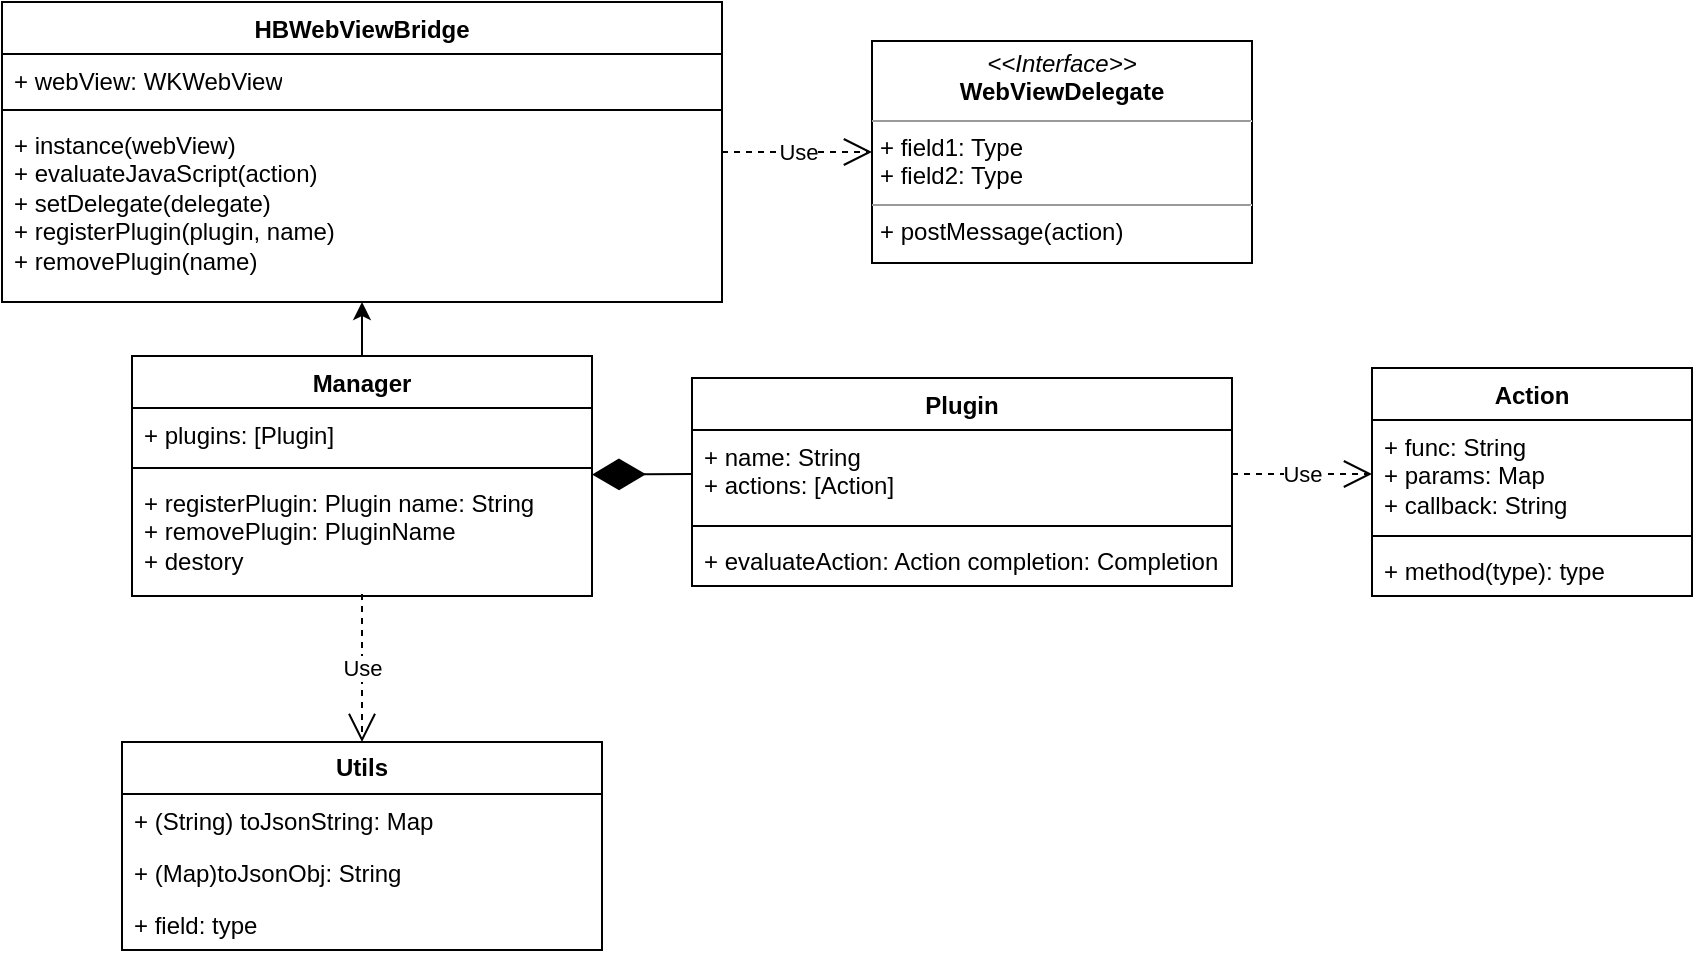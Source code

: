 <mxfile version="21.6.9" type="github">
  <diagram name="第 1 页" id="atmkjN36QSVY4-SaSR5G">
    <mxGraphModel dx="1434" dy="796" grid="1" gridSize="10" guides="1" tooltips="1" connect="1" arrows="1" fold="1" page="1" pageScale="1" pageWidth="827" pageHeight="1169" math="0" shadow="0">
      <root>
        <mxCell id="0" />
        <mxCell id="1" parent="0" />
        <mxCell id="_OYBjkCN1mRbf7RsVP74-17" value="&lt;b&gt;Utils&lt;/b&gt;" style="swimlane;fontStyle=0;childLayout=stackLayout;horizontal=1;startSize=26;fillColor=none;horizontalStack=0;resizeParent=1;resizeParentMax=0;resizeLast=0;collapsible=1;marginBottom=0;whiteSpace=wrap;html=1;" vertex="1" parent="1">
          <mxGeometry x="195" y="540" width="240" height="104" as="geometry" />
        </mxCell>
        <mxCell id="_OYBjkCN1mRbf7RsVP74-18" value="+ (String) toJsonString: Map" style="text;strokeColor=none;fillColor=none;align=left;verticalAlign=top;spacingLeft=4;spacingRight=4;overflow=hidden;rotatable=0;points=[[0,0.5],[1,0.5]];portConstraint=eastwest;whiteSpace=wrap;html=1;" vertex="1" parent="_OYBjkCN1mRbf7RsVP74-17">
          <mxGeometry y="26" width="240" height="26" as="geometry" />
        </mxCell>
        <mxCell id="_OYBjkCN1mRbf7RsVP74-19" value="+ (Map)toJsonObj: String" style="text;strokeColor=none;fillColor=none;align=left;verticalAlign=top;spacingLeft=4;spacingRight=4;overflow=hidden;rotatable=0;points=[[0,0.5],[1,0.5]];portConstraint=eastwest;whiteSpace=wrap;html=1;" vertex="1" parent="_OYBjkCN1mRbf7RsVP74-17">
          <mxGeometry y="52" width="240" height="26" as="geometry" />
        </mxCell>
        <mxCell id="_OYBjkCN1mRbf7RsVP74-20" value="+ field: type" style="text;strokeColor=none;fillColor=none;align=left;verticalAlign=top;spacingLeft=4;spacingRight=4;overflow=hidden;rotatable=0;points=[[0,0.5],[1,0.5]];portConstraint=eastwest;whiteSpace=wrap;html=1;" vertex="1" parent="_OYBjkCN1mRbf7RsVP74-17">
          <mxGeometry y="78" width="240" height="26" as="geometry" />
        </mxCell>
        <mxCell id="_OYBjkCN1mRbf7RsVP74-22" value="HBWebViewBridge" style="swimlane;fontStyle=1;align=center;verticalAlign=top;childLayout=stackLayout;horizontal=1;startSize=26;horizontalStack=0;resizeParent=1;resizeParentMax=0;resizeLast=0;collapsible=1;marginBottom=0;whiteSpace=wrap;html=1;" vertex="1" parent="1">
          <mxGeometry x="135" y="170" width="360" height="150" as="geometry" />
        </mxCell>
        <mxCell id="_OYBjkCN1mRbf7RsVP74-23" value="+ webView: WKWebView" style="text;strokeColor=none;fillColor=none;align=left;verticalAlign=top;spacingLeft=4;spacingRight=4;overflow=hidden;rotatable=0;points=[[0,0.5],[1,0.5]];portConstraint=eastwest;whiteSpace=wrap;html=1;" vertex="1" parent="_OYBjkCN1mRbf7RsVP74-22">
          <mxGeometry y="26" width="360" height="24" as="geometry" />
        </mxCell>
        <mxCell id="_OYBjkCN1mRbf7RsVP74-24" value="" style="line;strokeWidth=1;fillColor=none;align=left;verticalAlign=middle;spacingTop=-1;spacingLeft=3;spacingRight=3;rotatable=0;labelPosition=right;points=[];portConstraint=eastwest;strokeColor=inherit;" vertex="1" parent="_OYBjkCN1mRbf7RsVP74-22">
          <mxGeometry y="50" width="360" height="8" as="geometry" />
        </mxCell>
        <mxCell id="_OYBjkCN1mRbf7RsVP74-25" value="+ instance(webView)&lt;br&gt;+ evaluateJavaScript(action)&lt;br&gt;+ setDelegate(delegate)&lt;br&gt;+ registerPlugin(plugin, name)&lt;br&gt;+ removePlugin(name)" style="text;strokeColor=none;fillColor=none;align=left;verticalAlign=top;spacingLeft=4;spacingRight=4;overflow=hidden;rotatable=0;points=[[0,0.5],[1,0.5]];portConstraint=eastwest;whiteSpace=wrap;html=1;" vertex="1" parent="_OYBjkCN1mRbf7RsVP74-22">
          <mxGeometry y="58" width="360" height="92" as="geometry" />
        </mxCell>
        <mxCell id="_OYBjkCN1mRbf7RsVP74-27" value="Use" style="endArrow=open;endSize=12;dashed=1;html=1;rounded=0;" edge="1" parent="1" source="_OYBjkCN1mRbf7RsVP74-22" target="_OYBjkCN1mRbf7RsVP74-49">
          <mxGeometry width="160" relative="1" as="geometry">
            <mxPoint x="560" y="150" as="sourcePoint" />
            <mxPoint x="590" y="229" as="targetPoint" />
          </mxGeometry>
        </mxCell>
        <mxCell id="_OYBjkCN1mRbf7RsVP74-45" style="edgeStyle=orthogonalEdgeStyle;rounded=0;orthogonalLoop=1;jettySize=auto;html=1;exitX=0.5;exitY=0;exitDx=0;exitDy=0;" edge="1" parent="1" source="_OYBjkCN1mRbf7RsVP74-28" target="_OYBjkCN1mRbf7RsVP74-22">
          <mxGeometry relative="1" as="geometry" />
        </mxCell>
        <mxCell id="_OYBjkCN1mRbf7RsVP74-28" value="Manager" style="swimlane;fontStyle=1;align=center;verticalAlign=top;childLayout=stackLayout;horizontal=1;startSize=26;horizontalStack=0;resizeParent=1;resizeParentMax=0;resizeLast=0;collapsible=1;marginBottom=0;whiteSpace=wrap;html=1;" vertex="1" parent="1">
          <mxGeometry x="200" y="347" width="230" height="120" as="geometry">
            <mxRectangle x="220" y="364" width="90" height="30" as="alternateBounds" />
          </mxGeometry>
        </mxCell>
        <mxCell id="_OYBjkCN1mRbf7RsVP74-29" value="+ plugins: [Plugin]" style="text;strokeColor=none;fillColor=none;align=left;verticalAlign=top;spacingLeft=4;spacingRight=4;overflow=hidden;rotatable=0;points=[[0,0.5],[1,0.5]];portConstraint=eastwest;whiteSpace=wrap;html=1;" vertex="1" parent="_OYBjkCN1mRbf7RsVP74-28">
          <mxGeometry y="26" width="230" height="26" as="geometry" />
        </mxCell>
        <mxCell id="_OYBjkCN1mRbf7RsVP74-30" value="" style="line;strokeWidth=1;fillColor=none;align=left;verticalAlign=middle;spacingTop=-1;spacingLeft=3;spacingRight=3;rotatable=0;labelPosition=right;points=[];portConstraint=eastwest;strokeColor=inherit;" vertex="1" parent="_OYBjkCN1mRbf7RsVP74-28">
          <mxGeometry y="52" width="230" height="8" as="geometry" />
        </mxCell>
        <mxCell id="_OYBjkCN1mRbf7RsVP74-31" value="+ registerPlugin: Plugin name: String&lt;br&gt;+ removePlugin: PluginName&lt;br&gt;+ destory" style="text;strokeColor=none;fillColor=none;align=left;verticalAlign=top;spacingLeft=4;spacingRight=4;overflow=hidden;rotatable=0;points=[[0,0.5],[1,0.5]];portConstraint=eastwest;whiteSpace=wrap;html=1;" vertex="1" parent="_OYBjkCN1mRbf7RsVP74-28">
          <mxGeometry y="60" width="230" height="60" as="geometry" />
        </mxCell>
        <mxCell id="_OYBjkCN1mRbf7RsVP74-32" value="Plugin" style="swimlane;fontStyle=1;align=center;verticalAlign=top;childLayout=stackLayout;horizontal=1;startSize=26;horizontalStack=0;resizeParent=1;resizeParentMax=0;resizeLast=0;collapsible=1;marginBottom=0;whiteSpace=wrap;html=1;" vertex="1" parent="1">
          <mxGeometry x="480" y="358" width="270" height="104" as="geometry" />
        </mxCell>
        <mxCell id="_OYBjkCN1mRbf7RsVP74-33" value="+ name: String&lt;br&gt;+ actions: [Action]&lt;br&gt;" style="text;strokeColor=none;fillColor=none;align=left;verticalAlign=top;spacingLeft=4;spacingRight=4;overflow=hidden;rotatable=0;points=[[0,0.5],[1,0.5]];portConstraint=eastwest;whiteSpace=wrap;html=1;" vertex="1" parent="_OYBjkCN1mRbf7RsVP74-32">
          <mxGeometry y="26" width="270" height="44" as="geometry" />
        </mxCell>
        <mxCell id="_OYBjkCN1mRbf7RsVP74-34" value="" style="line;strokeWidth=1;fillColor=none;align=left;verticalAlign=middle;spacingTop=-1;spacingLeft=3;spacingRight=3;rotatable=0;labelPosition=right;points=[];portConstraint=eastwest;strokeColor=inherit;" vertex="1" parent="_OYBjkCN1mRbf7RsVP74-32">
          <mxGeometry y="70" width="270" height="8" as="geometry" />
        </mxCell>
        <mxCell id="_OYBjkCN1mRbf7RsVP74-35" value="+ evaluateAction: Action completion: Completion" style="text;strokeColor=none;fillColor=none;align=left;verticalAlign=top;spacingLeft=4;spacingRight=4;overflow=hidden;rotatable=0;points=[[0,0.5],[1,0.5]];portConstraint=eastwest;whiteSpace=wrap;html=1;" vertex="1" parent="_OYBjkCN1mRbf7RsVP74-32">
          <mxGeometry y="78" width="270" height="26" as="geometry" />
        </mxCell>
        <mxCell id="_OYBjkCN1mRbf7RsVP74-37" value="Use" style="endArrow=open;endSize=12;dashed=1;html=1;rounded=0;exitX=1;exitY=0.5;exitDx=0;exitDy=0;entryX=0;entryY=0.5;entryDx=0;entryDy=0;" edge="1" parent="1" source="_OYBjkCN1mRbf7RsVP74-33" target="_OYBjkCN1mRbf7RsVP74-39">
          <mxGeometry width="160" relative="1" as="geometry">
            <mxPoint x="770" y="480" as="sourcePoint" />
            <mxPoint x="930" y="480" as="targetPoint" />
          </mxGeometry>
        </mxCell>
        <mxCell id="_OYBjkCN1mRbf7RsVP74-38" value="Action" style="swimlane;fontStyle=1;align=center;verticalAlign=top;childLayout=stackLayout;horizontal=1;startSize=26;horizontalStack=0;resizeParent=1;resizeParentMax=0;resizeLast=0;collapsible=1;marginBottom=0;whiteSpace=wrap;html=1;" vertex="1" parent="1">
          <mxGeometry x="820" y="353" width="160" height="114" as="geometry" />
        </mxCell>
        <mxCell id="_OYBjkCN1mRbf7RsVP74-39" value="+ func: String&lt;br&gt;+ params: Map&lt;br&gt;+ callback: String" style="text;strokeColor=none;fillColor=none;align=left;verticalAlign=top;spacingLeft=4;spacingRight=4;overflow=hidden;rotatable=0;points=[[0,0.5],[1,0.5]];portConstraint=eastwest;whiteSpace=wrap;html=1;" vertex="1" parent="_OYBjkCN1mRbf7RsVP74-38">
          <mxGeometry y="26" width="160" height="54" as="geometry" />
        </mxCell>
        <mxCell id="_OYBjkCN1mRbf7RsVP74-40" value="" style="line;strokeWidth=1;fillColor=none;align=left;verticalAlign=middle;spacingTop=-1;spacingLeft=3;spacingRight=3;rotatable=0;labelPosition=right;points=[];portConstraint=eastwest;strokeColor=inherit;" vertex="1" parent="_OYBjkCN1mRbf7RsVP74-38">
          <mxGeometry y="80" width="160" height="8" as="geometry" />
        </mxCell>
        <mxCell id="_OYBjkCN1mRbf7RsVP74-41" value="+ method(type): type" style="text;strokeColor=none;fillColor=none;align=left;verticalAlign=top;spacingLeft=4;spacingRight=4;overflow=hidden;rotatable=0;points=[[0,0.5],[1,0.5]];portConstraint=eastwest;whiteSpace=wrap;html=1;" vertex="1" parent="_OYBjkCN1mRbf7RsVP74-38">
          <mxGeometry y="88" width="160" height="26" as="geometry" />
        </mxCell>
        <mxCell id="_OYBjkCN1mRbf7RsVP74-44" value="Use" style="endArrow=open;endSize=12;dashed=1;html=1;rounded=0;entryX=0.5;entryY=0;entryDx=0;entryDy=0;exitX=0.5;exitY=0.983;exitDx=0;exitDy=0;exitPerimeter=0;" edge="1" parent="1" source="_OYBjkCN1mRbf7RsVP74-31" target="_OYBjkCN1mRbf7RsVP74-17">
          <mxGeometry width="160" relative="1" as="geometry">
            <mxPoint x="100" y="530" as="sourcePoint" />
            <mxPoint x="260" y="530" as="targetPoint" />
          </mxGeometry>
        </mxCell>
        <mxCell id="_OYBjkCN1mRbf7RsVP74-47" value="" style="endArrow=diamondThin;endFill=1;endSize=24;html=1;rounded=0;exitX=0;exitY=0.5;exitDx=0;exitDy=0;" edge="1" parent="1" source="_OYBjkCN1mRbf7RsVP74-33" target="_OYBjkCN1mRbf7RsVP74-28">
          <mxGeometry width="160" relative="1" as="geometry">
            <mxPoint x="480" y="280" as="sourcePoint" />
            <mxPoint x="640" y="280" as="targetPoint" />
          </mxGeometry>
        </mxCell>
        <mxCell id="_OYBjkCN1mRbf7RsVP74-49" value="&lt;p style=&quot;margin:0px;margin-top:4px;text-align:center;&quot;&gt;&lt;i&gt;&amp;lt;&amp;lt;Interface&amp;gt;&amp;gt;&lt;/i&gt;&lt;br&gt;&lt;b style=&quot;border-color: var(--border-color);&quot;&gt;WebViewDelegate&lt;/b&gt;&lt;br&gt;&lt;/p&gt;&lt;hr size=&quot;1&quot;&gt;&lt;p style=&quot;margin:0px;margin-left:4px;&quot;&gt;+ field1: Type&lt;br&gt;+ field2: Type&lt;/p&gt;&lt;hr size=&quot;1&quot;&gt;&lt;p style=&quot;margin:0px;margin-left:4px;&quot;&gt;+ postMessage(action)&lt;br&gt;&lt;/p&gt;" style="verticalAlign=top;align=left;overflow=fill;fontSize=12;fontFamily=Helvetica;html=1;whiteSpace=wrap;" vertex="1" parent="1">
          <mxGeometry x="570" y="189.5" width="190" height="111" as="geometry" />
        </mxCell>
      </root>
    </mxGraphModel>
  </diagram>
</mxfile>
